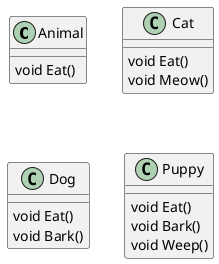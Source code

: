 @startuml
class Animal{
    void Eat()
}
class Cat{
    void Eat()
    void Meow()
}

class Dog{
    void Eat()
    void Bark()
}

class Puppy{
    void Eat()
    void Bark()
    void Weep()
}
@enduml